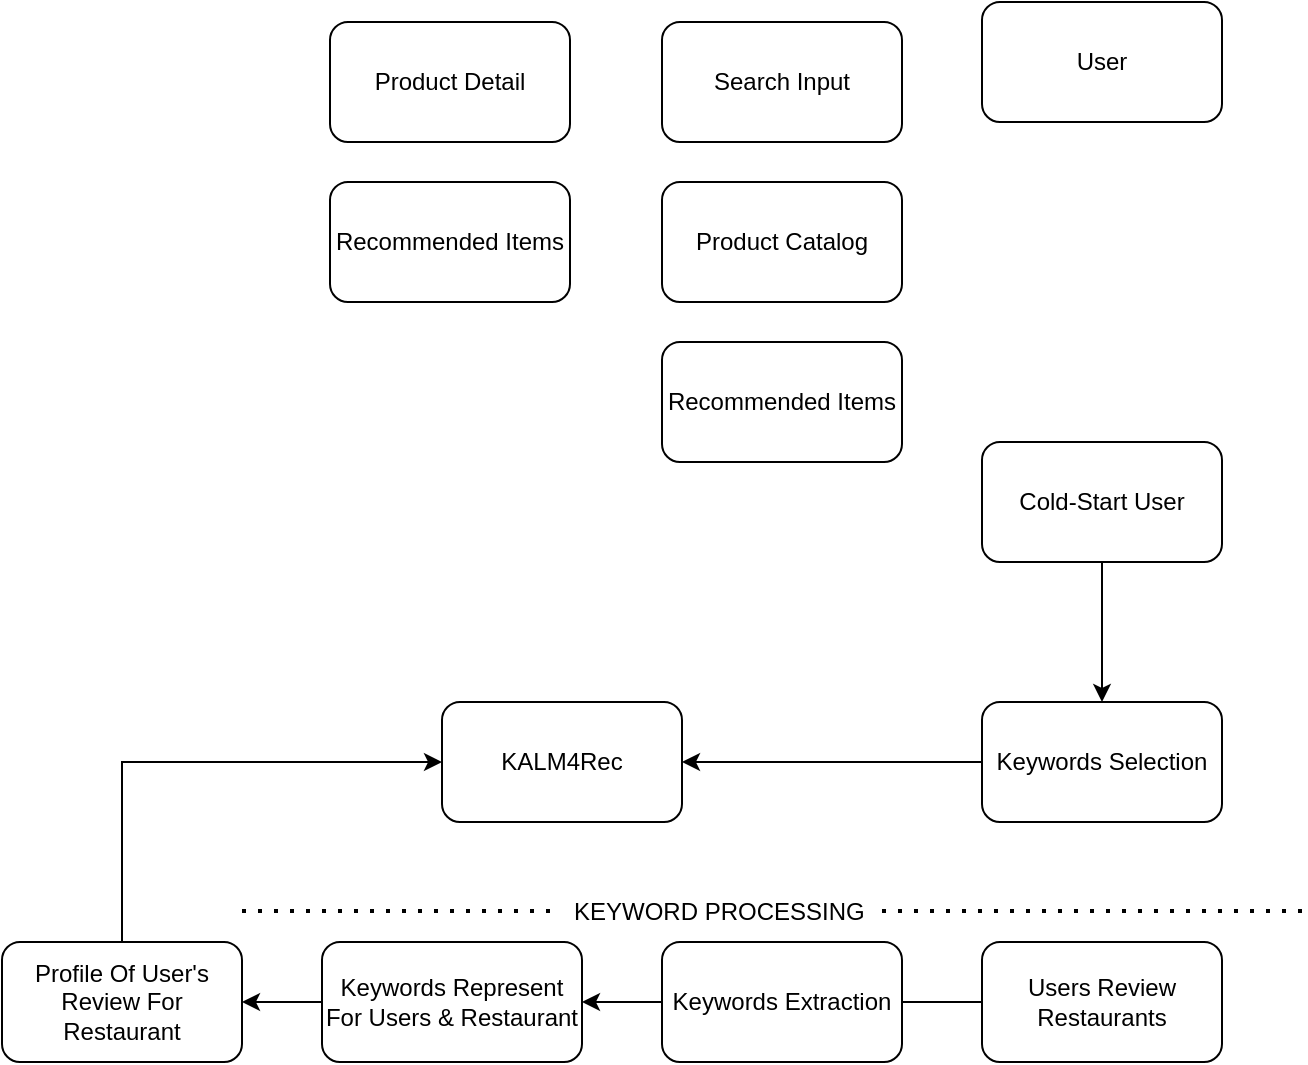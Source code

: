 <mxfile version="24.7.7">
  <diagram name="Page-1" id="oZPLu9aOwdKl5novfVP1">
    <mxGraphModel dx="1434" dy="746" grid="1" gridSize="10" guides="1" tooltips="1" connect="1" arrows="1" fold="1" page="1" pageScale="1" pageWidth="827" pageHeight="1169" math="0" shadow="0">
      <root>
        <mxCell id="0" />
        <mxCell id="1" parent="0" />
        <mxCell id="kIbHHDYd_MMXgtKDtzQd-2" value="User" style="rounded=1;whiteSpace=wrap;html=1;" vertex="1" parent="1">
          <mxGeometry x="680" y="170" width="120" height="60" as="geometry" />
        </mxCell>
        <mxCell id="kIbHHDYd_MMXgtKDtzQd-5" style="edgeStyle=orthogonalEdgeStyle;rounded=0;orthogonalLoop=1;jettySize=auto;html=1;" edge="1" parent="1" source="kIbHHDYd_MMXgtKDtzQd-3" target="kIbHHDYd_MMXgtKDtzQd-4">
          <mxGeometry relative="1" as="geometry" />
        </mxCell>
        <mxCell id="kIbHHDYd_MMXgtKDtzQd-3" value="Cold-Start User" style="rounded=1;whiteSpace=wrap;html=1;" vertex="1" parent="1">
          <mxGeometry x="680" y="390" width="120" height="60" as="geometry" />
        </mxCell>
        <mxCell id="kIbHHDYd_MMXgtKDtzQd-6" style="edgeStyle=orthogonalEdgeStyle;rounded=0;orthogonalLoop=1;jettySize=auto;html=1;" edge="1" parent="1" source="kIbHHDYd_MMXgtKDtzQd-4">
          <mxGeometry relative="1" as="geometry">
            <mxPoint x="530" y="550" as="targetPoint" />
          </mxGeometry>
        </mxCell>
        <mxCell id="kIbHHDYd_MMXgtKDtzQd-4" value="Keywords Selection" style="rounded=1;whiteSpace=wrap;html=1;" vertex="1" parent="1">
          <mxGeometry x="680" y="520" width="120" height="60" as="geometry" />
        </mxCell>
        <mxCell id="kIbHHDYd_MMXgtKDtzQd-7" value="KALM4Rec" style="rounded=1;whiteSpace=wrap;html=1;" vertex="1" parent="1">
          <mxGeometry x="410" y="520" width="120" height="60" as="geometry" />
        </mxCell>
        <mxCell id="kIbHHDYd_MMXgtKDtzQd-8" value="" style="endArrow=none;dashed=1;html=1;dashPattern=1 3;strokeWidth=2;rounded=0;" edge="1" parent="1">
          <mxGeometry width="50" height="50" relative="1" as="geometry">
            <mxPoint x="310" y="624.5" as="sourcePoint" />
            <mxPoint x="470" y="624.5" as="targetPoint" />
          </mxGeometry>
        </mxCell>
        <mxCell id="kIbHHDYd_MMXgtKDtzQd-9" value="" style="endArrow=none;dashed=1;html=1;dashPattern=1 3;strokeWidth=2;rounded=0;" edge="1" parent="1">
          <mxGeometry width="50" height="50" relative="1" as="geometry">
            <mxPoint x="630" y="624.5" as="sourcePoint" />
            <mxPoint x="840" y="624.5" as="targetPoint" />
          </mxGeometry>
        </mxCell>
        <mxCell id="kIbHHDYd_MMXgtKDtzQd-11" value="KEYWORD PROCESSING" style="text;strokeColor=none;fillColor=none;align=left;verticalAlign=middle;spacingLeft=4;spacingRight=4;overflow=hidden;points=[[0,0.5],[1,0.5]];portConstraint=eastwest;rotatable=0;whiteSpace=wrap;html=1;" vertex="1" parent="1">
          <mxGeometry x="470" y="610" width="160" height="30" as="geometry" />
        </mxCell>
        <mxCell id="kIbHHDYd_MMXgtKDtzQd-13" style="edgeStyle=orthogonalEdgeStyle;rounded=0;orthogonalLoop=1;jettySize=auto;html=1;" edge="1" parent="1" source="kIbHHDYd_MMXgtKDtzQd-12">
          <mxGeometry relative="1" as="geometry">
            <mxPoint x="600" y="670" as="targetPoint" />
          </mxGeometry>
        </mxCell>
        <mxCell id="kIbHHDYd_MMXgtKDtzQd-12" value="Users Review Restaurants" style="rounded=1;whiteSpace=wrap;html=1;" vertex="1" parent="1">
          <mxGeometry x="680" y="640" width="120" height="60" as="geometry" />
        </mxCell>
        <mxCell id="kIbHHDYd_MMXgtKDtzQd-15" style="edgeStyle=orthogonalEdgeStyle;rounded=0;orthogonalLoop=1;jettySize=auto;html=1;" edge="1" parent="1" source="kIbHHDYd_MMXgtKDtzQd-14" target="kIbHHDYd_MMXgtKDtzQd-16">
          <mxGeometry relative="1" as="geometry">
            <mxPoint x="400" y="670" as="targetPoint" />
          </mxGeometry>
        </mxCell>
        <mxCell id="kIbHHDYd_MMXgtKDtzQd-14" value="Keywords Extraction" style="rounded=1;whiteSpace=wrap;html=1;" vertex="1" parent="1">
          <mxGeometry x="520" y="640" width="120" height="60" as="geometry" />
        </mxCell>
        <mxCell id="kIbHHDYd_MMXgtKDtzQd-17" style="edgeStyle=orthogonalEdgeStyle;rounded=0;orthogonalLoop=1;jettySize=auto;html=1;" edge="1" parent="1" source="kIbHHDYd_MMXgtKDtzQd-16" target="kIbHHDYd_MMXgtKDtzQd-18">
          <mxGeometry relative="1" as="geometry">
            <mxPoint x="270" y="670" as="targetPoint" />
          </mxGeometry>
        </mxCell>
        <mxCell id="kIbHHDYd_MMXgtKDtzQd-16" value="Keywords Represent For Users &amp;amp; Restaurant" style="rounded=1;whiteSpace=wrap;html=1;" vertex="1" parent="1">
          <mxGeometry x="350" y="640" width="130" height="60" as="geometry" />
        </mxCell>
        <mxCell id="kIbHHDYd_MMXgtKDtzQd-19" style="edgeStyle=orthogonalEdgeStyle;rounded=0;orthogonalLoop=1;jettySize=auto;html=1;entryX=0;entryY=0.5;entryDx=0;entryDy=0;" edge="1" parent="1" source="kIbHHDYd_MMXgtKDtzQd-18" target="kIbHHDYd_MMXgtKDtzQd-7">
          <mxGeometry relative="1" as="geometry">
            <Array as="points">
              <mxPoint x="250" y="550" />
            </Array>
          </mxGeometry>
        </mxCell>
        <mxCell id="kIbHHDYd_MMXgtKDtzQd-18" value="Profile Of User&#39;s Review For Restaurant" style="rounded=1;whiteSpace=wrap;html=1;" vertex="1" parent="1">
          <mxGeometry x="190" y="640" width="120" height="60" as="geometry" />
        </mxCell>
        <mxCell id="kIbHHDYd_MMXgtKDtzQd-20" value="Search Input" style="rounded=1;whiteSpace=wrap;html=1;" vertex="1" parent="1">
          <mxGeometry x="520" y="180" width="120" height="60" as="geometry" />
        </mxCell>
        <mxCell id="kIbHHDYd_MMXgtKDtzQd-21" value="Product Catalog" style="rounded=1;whiteSpace=wrap;html=1;" vertex="1" parent="1">
          <mxGeometry x="520" y="260" width="120" height="60" as="geometry" />
        </mxCell>
        <mxCell id="kIbHHDYd_MMXgtKDtzQd-22" value="Recommended Items" style="rounded=1;whiteSpace=wrap;html=1;" vertex="1" parent="1">
          <mxGeometry x="520" y="340" width="120" height="60" as="geometry" />
        </mxCell>
        <mxCell id="kIbHHDYd_MMXgtKDtzQd-23" value="Recommended Items" style="rounded=1;whiteSpace=wrap;html=1;" vertex="1" parent="1">
          <mxGeometry x="354" y="260" width="120" height="60" as="geometry" />
        </mxCell>
        <mxCell id="kIbHHDYd_MMXgtKDtzQd-24" value="Product Detail" style="rounded=1;whiteSpace=wrap;html=1;" vertex="1" parent="1">
          <mxGeometry x="354" y="180" width="120" height="60" as="geometry" />
        </mxCell>
      </root>
    </mxGraphModel>
  </diagram>
</mxfile>
